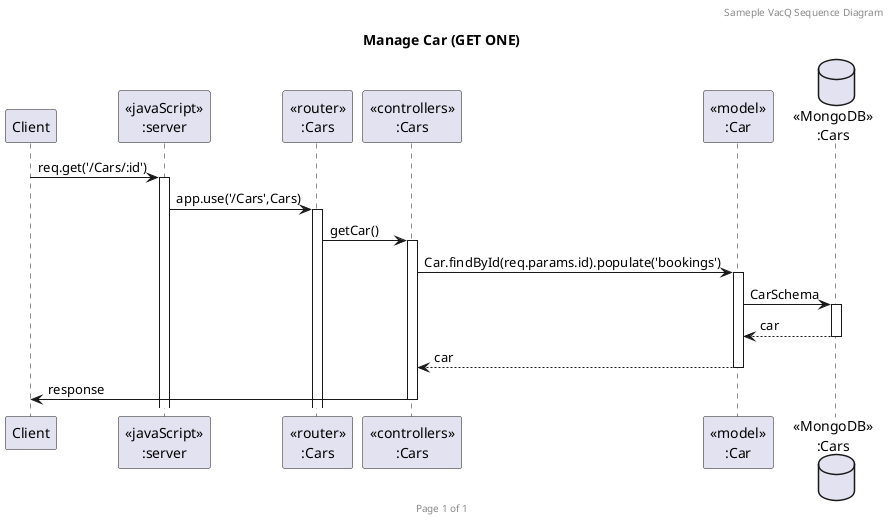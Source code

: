 !@startuml Manage Car (GET ONE)

header Sameple VacQ Sequence Diagram
footer Page %page% of %lastpage%
title "Manage Car (GET ONE)"

participant "Client" as client
participant "<<javaScript>>\n:server" as server
participant "<<router>>\n:Cars" as routerCars
participant "<<controllers>>\n:Cars" as controllersCars
participant "<<model>>\n:Car" as modelCar
database "<<MongoDB>>\n:Cars" as CarsDatabase

client->server ++:req.get('/Cars/:id')
server->routerCars ++:app.use('/Cars',Cars)
routerCars -> controllersCars ++:getCar()
controllersCars->modelCar ++:Car.findById(req.params.id).populate('bookings')
modelCar->CarsDatabase ++:CarSchema
CarsDatabase --> modelCar --:car
modelCar --> controllersCars --:car
controllersCars->client --:response

!@enduml
